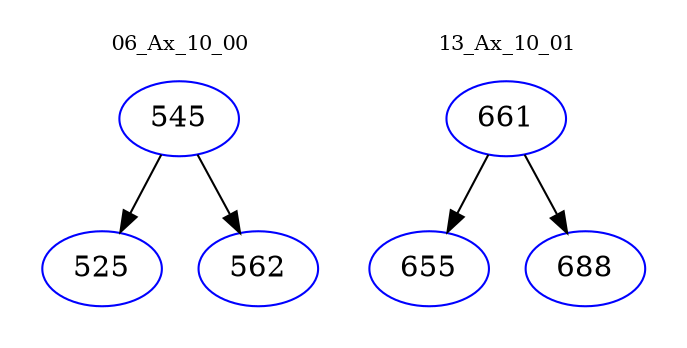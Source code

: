 digraph{
subgraph cluster_0 {
color = white
label = "06_Ax_10_00";
fontsize=10;
T0_545 [label="545", color="blue"]
T0_545 -> T0_525 [color="black"]
T0_525 [label="525", color="blue"]
T0_545 -> T0_562 [color="black"]
T0_562 [label="562", color="blue"]
}
subgraph cluster_1 {
color = white
label = "13_Ax_10_01";
fontsize=10;
T1_661 [label="661", color="blue"]
T1_661 -> T1_655 [color="black"]
T1_655 [label="655", color="blue"]
T1_661 -> T1_688 [color="black"]
T1_688 [label="688", color="blue"]
}
}
